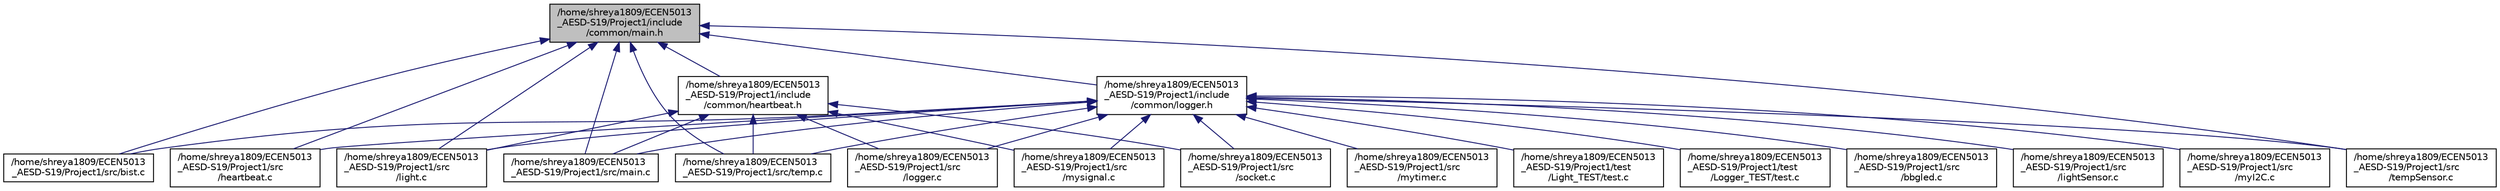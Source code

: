 digraph "/home/shreya1809/ECEN5013_AESD-S19/Project1/include/common/main.h"
{
  edge [fontname="Helvetica",fontsize="10",labelfontname="Helvetica",labelfontsize="10"];
  node [fontname="Helvetica",fontsize="10",shape=record];
  Node1 [label="/home/shreya1809/ECEN5013\l_AESD-S19/Project1/include\l/common/main.h",height=0.2,width=0.4,color="black", fillcolor="grey75", style="filled", fontcolor="black"];
  Node1 -> Node2 [dir="back",color="midnightblue",fontsize="10",style="solid",fontname="Helvetica"];
  Node2 [label="/home/shreya1809/ECEN5013\l_AESD-S19/Project1/src/bist.c",height=0.2,width=0.4,color="black", fillcolor="white", style="filled",URL="$bist_8c.html",tooltip="built in self test before starting the main program "];
  Node1 -> Node3 [dir="back",color="midnightblue",fontsize="10",style="solid",fontname="Helvetica"];
  Node3 [label="/home/shreya1809/ECEN5013\l_AESD-S19/Project1/src\l/heartbeat.c",height=0.2,width=0.4,color="black", fillcolor="white", style="filled",URL="$heartbeat_8c.html",tooltip="heartbeat functionality from all threads "];
  Node1 -> Node4 [dir="back",color="midnightblue",fontsize="10",style="solid",fontname="Helvetica"];
  Node4 [label="/home/shreya1809/ECEN5013\l_AESD-S19/Project1/src\l/light.c",height=0.2,width=0.4,color="black", fillcolor="white", style="filled",URL="$light_8c.html",tooltip="Light task thread functionality. "];
  Node1 -> Node5 [dir="back",color="midnightblue",fontsize="10",style="solid",fontname="Helvetica"];
  Node5 [label="/home/shreya1809/ECEN5013\l_AESD-S19/Project1/src/main.c",height=0.2,width=0.4,color="black", fillcolor="white", style="filled",URL="$main_8c.html",tooltip="Main task which spawns the other threads. "];
  Node1 -> Node6 [dir="back",color="midnightblue",fontsize="10",style="solid",fontname="Helvetica"];
  Node6 [label="/home/shreya1809/ECEN5013\l_AESD-S19/Project1/src/temp.c",height=0.2,width=0.4,color="black", fillcolor="white", style="filled",URL="$temp_8c.html",tooltip="Temperature task thread functionality. "];
  Node1 -> Node7 [dir="back",color="midnightblue",fontsize="10",style="solid",fontname="Helvetica"];
  Node7 [label="/home/shreya1809/ECEN5013\l_AESD-S19/Project1/src\l/tempSensor.c",height=0.2,width=0.4,color="black", fillcolor="white", style="filled",URL="$tempSensor_8c.html",tooltip="TMP102 temperature register functions. "];
  Node1 -> Node8 [dir="back",color="midnightblue",fontsize="10",style="solid",fontname="Helvetica"];
  Node8 [label="/home/shreya1809/ECEN5013\l_AESD-S19/Project1/include\l/common/heartbeat.h",height=0.2,width=0.4,color="black", fillcolor="white", style="filled",URL="$heartbeat_8h.html",tooltip="header file for heartbeat functionality "];
  Node8 -> Node4 [dir="back",color="midnightblue",fontsize="10",style="solid",fontname="Helvetica"];
  Node8 -> Node9 [dir="back",color="midnightblue",fontsize="10",style="solid",fontname="Helvetica"];
  Node9 [label="/home/shreya1809/ECEN5013\l_AESD-S19/Project1/src\l/logger.c",height=0.2,width=0.4,color="black", fillcolor="white", style="filled",URL="$logger_8c.html",tooltip="externally connected led functionalities for normal and error conditions "];
  Node8 -> Node5 [dir="back",color="midnightblue",fontsize="10",style="solid",fontname="Helvetica"];
  Node8 -> Node10 [dir="back",color="midnightblue",fontsize="10",style="solid",fontname="Helvetica"];
  Node10 [label="/home/shreya1809/ECEN5013\l_AESD-S19/Project1/src\l/mysignal.c",height=0.2,width=0.4,color="black", fillcolor="white", style="filled",URL="$mysignal_8c.html",tooltip="handles the CTRL-C keyboard input from user to exit cleanly "];
  Node8 -> Node11 [dir="back",color="midnightblue",fontsize="10",style="solid",fontname="Helvetica"];
  Node11 [label="/home/shreya1809/ECEN5013\l_AESD-S19/Project1/src\l/socket.c",height=0.2,width=0.4,color="black", fillcolor="white", style="filled",URL="$socket_8c.html",tooltip="Socket thread task functionality. "];
  Node8 -> Node6 [dir="back",color="midnightblue",fontsize="10",style="solid",fontname="Helvetica"];
  Node1 -> Node12 [dir="back",color="midnightblue",fontsize="10",style="solid",fontname="Helvetica"];
  Node12 [label="/home/shreya1809/ECEN5013\l_AESD-S19/Project1/include\l/common/logger.h",height=0.2,width=0.4,color="black", fillcolor="white", style="filled",URL="$logger_8h.html",tooltip="Header file for logger task. "];
  Node12 -> Node13 [dir="back",color="midnightblue",fontsize="10",style="solid",fontname="Helvetica"];
  Node13 [label="/home/shreya1809/ECEN5013\l_AESD-S19/Project1/src\l/bbgled.c",height=0.2,width=0.4,color="black", fillcolor="white", style="filled",URL="$bbgled_8c.html"];
  Node12 -> Node2 [dir="back",color="midnightblue",fontsize="10",style="solid",fontname="Helvetica"];
  Node12 -> Node3 [dir="back",color="midnightblue",fontsize="10",style="solid",fontname="Helvetica"];
  Node12 -> Node4 [dir="back",color="midnightblue",fontsize="10",style="solid",fontname="Helvetica"];
  Node12 -> Node14 [dir="back",color="midnightblue",fontsize="10",style="solid",fontname="Helvetica"];
  Node14 [label="/home/shreya1809/ECEN5013\l_AESD-S19/Project1/src\l/lightSensor.c",height=0.2,width=0.4,color="black", fillcolor="white", style="filled",URL="$lightSensor_8c.html",tooltip="APDS9301 sensor register functions. "];
  Node12 -> Node9 [dir="back",color="midnightblue",fontsize="10",style="solid",fontname="Helvetica"];
  Node12 -> Node5 [dir="back",color="midnightblue",fontsize="10",style="solid",fontname="Helvetica"];
  Node12 -> Node15 [dir="back",color="midnightblue",fontsize="10",style="solid",fontname="Helvetica"];
  Node15 [label="/home/shreya1809/ECEN5013\l_AESD-S19/Project1/src\l/myI2C.c",height=0.2,width=0.4,color="black", fillcolor="white", style="filled",URL="$myI2C_8c.html",tooltip="I2C drivers for sensor using mraa library. "];
  Node12 -> Node10 [dir="back",color="midnightblue",fontsize="10",style="solid",fontname="Helvetica"];
  Node12 -> Node16 [dir="back",color="midnightblue",fontsize="10",style="solid",fontname="Helvetica"];
  Node16 [label="/home/shreya1809/ECEN5013\l_AESD-S19/Project1/src\l/mytimer.c",height=0.2,width=0.4,color="black", fillcolor="white", style="filled",URL="$mytimer_8c.html",tooltip="Posix timer functions for light and temp thread and heartbeat. "];
  Node12 -> Node11 [dir="back",color="midnightblue",fontsize="10",style="solid",fontname="Helvetica"];
  Node12 -> Node6 [dir="back",color="midnightblue",fontsize="10",style="solid",fontname="Helvetica"];
  Node12 -> Node7 [dir="back",color="midnightblue",fontsize="10",style="solid",fontname="Helvetica"];
  Node12 -> Node17 [dir="back",color="midnightblue",fontsize="10",style="solid",fontname="Helvetica"];
  Node17 [label="/home/shreya1809/ECEN5013\l_AESD-S19/Project1/test\l/Light_TEST/test.c",height=0.2,width=0.4,color="black", fillcolor="white", style="filled",URL="$Light__TEST_2test_8c_source.html"];
  Node12 -> Node18 [dir="back",color="midnightblue",fontsize="10",style="solid",fontname="Helvetica"];
  Node18 [label="/home/shreya1809/ECEN5013\l_AESD-S19/Project1/test\l/Logger_TEST/test.c",height=0.2,width=0.4,color="black", fillcolor="white", style="filled",URL="$Logger__TEST_2test_8c_source.html"];
}
